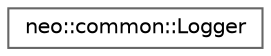 digraph "Graphical Class Hierarchy"
{
 // LATEX_PDF_SIZE
  bgcolor="transparent";
  edge [fontname=Helvetica,fontsize=10,labelfontname=Helvetica,labelfontsize=10];
  node [fontname=Helvetica,fontsize=10,shape=box,height=0.2,width=0.4];
  rankdir="LR";
  Node0 [id="Node000000",label="neo::common::Logger",height=0.2,width=0.4,color="grey40", fillcolor="white", style="filled",URL="$classneo_1_1common_1_1_logger.html",tooltip="Simple logging class."];
}
